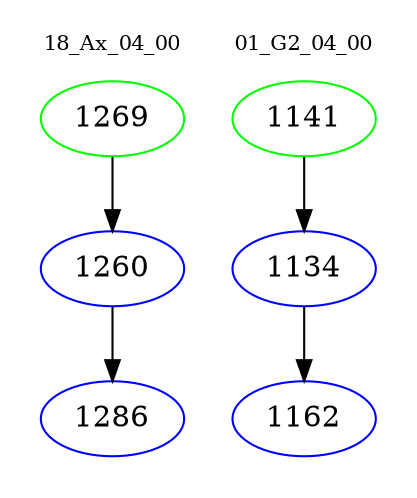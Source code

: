 digraph{
subgraph cluster_0 {
color = white
label = "18_Ax_04_00";
fontsize=10;
T0_1269 [label="1269", color="green"]
T0_1269 -> T0_1260 [color="black"]
T0_1260 [label="1260", color="blue"]
T0_1260 -> T0_1286 [color="black"]
T0_1286 [label="1286", color="blue"]
}
subgraph cluster_1 {
color = white
label = "01_G2_04_00";
fontsize=10;
T1_1141 [label="1141", color="green"]
T1_1141 -> T1_1134 [color="black"]
T1_1134 [label="1134", color="blue"]
T1_1134 -> T1_1162 [color="black"]
T1_1162 [label="1162", color="blue"]
}
}

